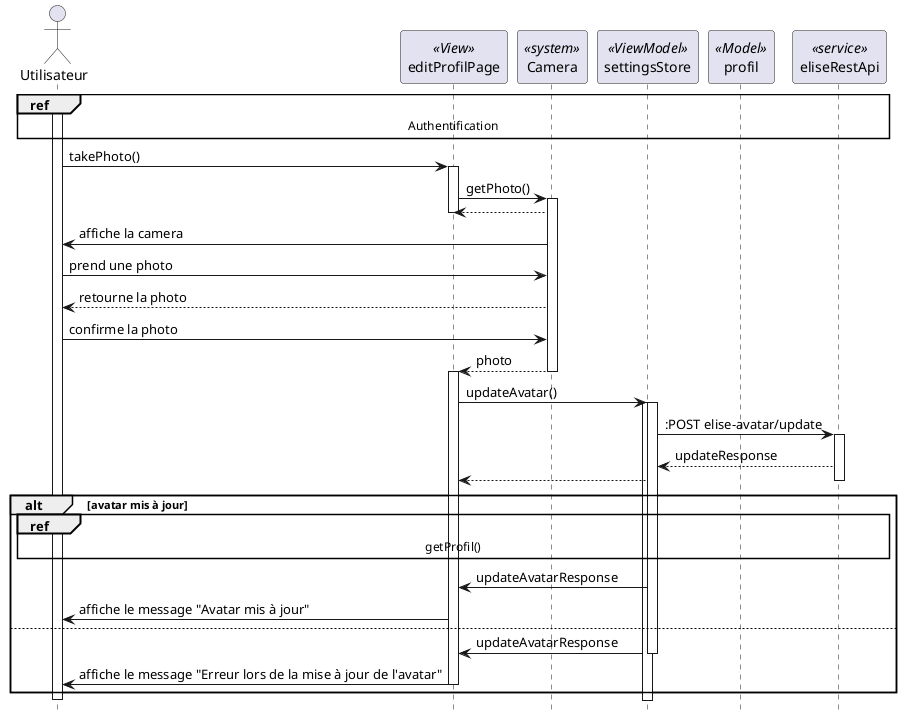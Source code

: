 @startuml sequence_edit_profil_avatar

hide footbox


actor "Utilisateur" as user
participant "editProfilPage" as editProfilPage << View >>
participant "Camera" as camera << system >>
participant "settingsStore" as settingsStore << ViewModel >>
participant "profil" as profil << Model >>
participant "eliseRestApi" as eliseRestApi << service >>

ref over user,editProfilPage,eliseRestApi,profil,settingsStore : Authentification

activate user
user -> editProfilPage : takePhoto()
activate editProfilPage
editProfilPage -> camera : getPhoto()
activate camera
camera --> editProfilPage 
deactivate editProfilPage
camera -> user : affiche la camera
user -> camera : prend une photo
camera --> user : retourne la photo
user -> camera : confirme la photo
camera --> editProfilPage : photo
deactivate camera
activate editProfilPage
editProfilPage -> settingsStore : updateAvatar()
activate settingsStore
activate settingsStore
settingsStore -> eliseRestApi : :POST elise-avatar/update 
activate eliseRestApi
eliseRestApi --> settingsStore : updateResponse
settingsStore --> editProfilPage 
deactivate eliseRestApi
alt avatar mis à jour
ref over user,editProfilPage,eliseRestApi,profil : getProfil()
settingsStore -> editProfilPage : updateAvatarResponse
editProfilPage -> user : affiche le message "Avatar mis à jour"
else
settingsStore -> editProfilPage : updateAvatarResponse
deactivate settingsStore
editProfilPage -> user : affiche le message "Erreur lors de la mise à jour de l'avatar"
deactivate editProfilPage
end
deactivate user
 